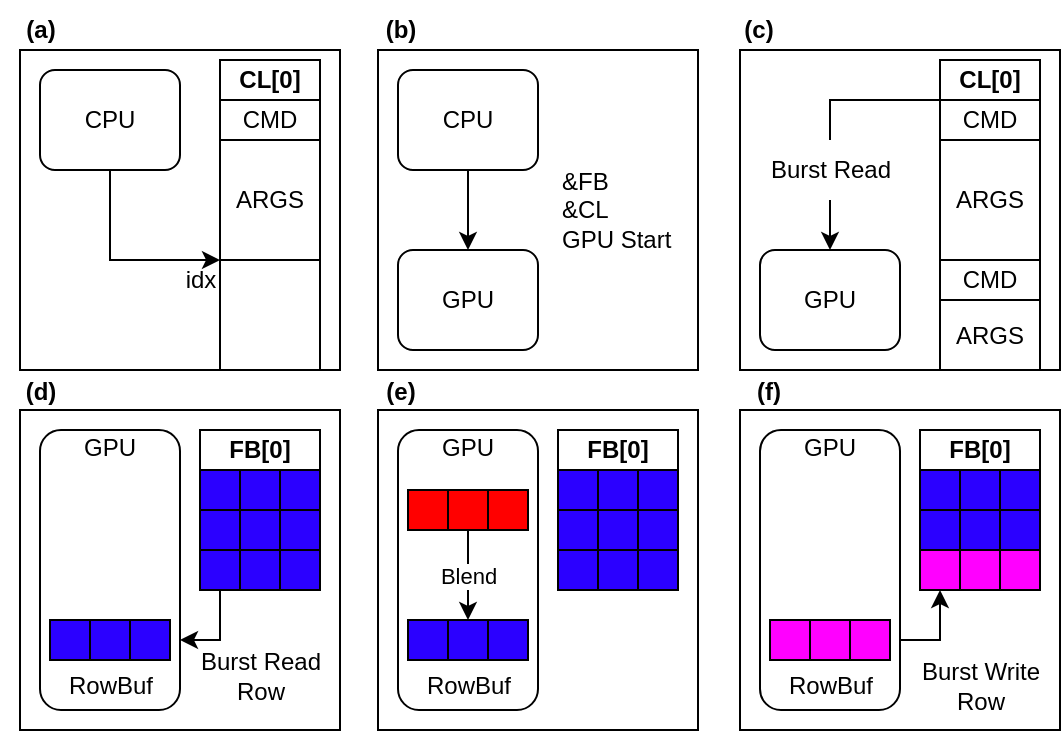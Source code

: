 <mxfile version="25.0.2">
  <diagram name="Page-1" id="QxRCR_6lXK5p34GTJcLH">
    <mxGraphModel dx="839" dy="777" grid="1" gridSize="10" guides="1" tooltips="1" connect="1" arrows="1" fold="1" page="1" pageScale="1" pageWidth="827" pageHeight="1169" math="0" shadow="0">
      <root>
        <mxCell id="0" />
        <mxCell id="1" parent="0" />
        <mxCell id="bfMx3XKlJeRKTi_p4pzo-1" value="" style="rounded=0;whiteSpace=wrap;html=1;" vertex="1" parent="1">
          <mxGeometry x="70" y="150" width="160" height="160" as="geometry" />
        </mxCell>
        <mxCell id="bfMx3XKlJeRKTi_p4pzo-12" value="&lt;b&gt;CL[0]&lt;/b&gt;" style="rounded=0;whiteSpace=wrap;html=1;" vertex="1" parent="1">
          <mxGeometry x="170" y="155" width="50" height="20" as="geometry" />
        </mxCell>
        <mxCell id="bfMx3XKlJeRKTi_p4pzo-13" value="CMD" style="rounded=0;whiteSpace=wrap;html=1;" vertex="1" parent="1">
          <mxGeometry x="170" y="175" width="50" height="20" as="geometry" />
        </mxCell>
        <mxCell id="bfMx3XKlJeRKTi_p4pzo-14" value="ARGS" style="rounded=0;whiteSpace=wrap;html=1;" vertex="1" parent="1">
          <mxGeometry x="170" y="195" width="50" height="60" as="geometry" />
        </mxCell>
        <mxCell id="bfMx3XKlJeRKTi_p4pzo-16" value="" style="rounded=0;whiteSpace=wrap;html=1;" vertex="1" parent="1">
          <mxGeometry x="170" y="255" width="50" height="55" as="geometry" />
        </mxCell>
        <mxCell id="bfMx3XKlJeRKTi_p4pzo-19" value="idx" style="text;html=1;align=center;verticalAlign=middle;resizable=0;points=[];autosize=1;strokeColor=none;fillColor=none;" vertex="1" parent="1">
          <mxGeometry x="140" y="250" width="40" height="30" as="geometry" />
        </mxCell>
        <mxCell id="bfMx3XKlJeRKTi_p4pzo-20" value="" style="endArrow=classic;html=1;rounded=0;entryX=0;entryY=0;entryDx=0;entryDy=0;exitX=0.5;exitY=1;exitDx=0;exitDy=0;" edge="1" parent="1" source="bfMx3XKlJeRKTi_p4pzo-21" target="bfMx3XKlJeRKTi_p4pzo-16">
          <mxGeometry width="50" height="50" relative="1" as="geometry">
            <mxPoint x="150" y="255" as="sourcePoint" />
            <mxPoint x="130" y="220" as="targetPoint" />
            <Array as="points">
              <mxPoint x="115" y="255" />
            </Array>
          </mxGeometry>
        </mxCell>
        <mxCell id="bfMx3XKlJeRKTi_p4pzo-21" value="CPU" style="rounded=1;whiteSpace=wrap;html=1;" vertex="1" parent="1">
          <mxGeometry x="80" y="160" width="70" height="50" as="geometry" />
        </mxCell>
        <mxCell id="bfMx3XKlJeRKTi_p4pzo-22" value="" style="rounded=0;whiteSpace=wrap;html=1;" vertex="1" parent="1">
          <mxGeometry x="430" y="150" width="160" height="160" as="geometry" />
        </mxCell>
        <mxCell id="bfMx3XKlJeRKTi_p4pzo-23" value="&lt;b&gt;CL[0]&lt;/b&gt;" style="rounded=0;whiteSpace=wrap;html=1;" vertex="1" parent="1">
          <mxGeometry x="530" y="155" width="50" height="20" as="geometry" />
        </mxCell>
        <mxCell id="bfMx3XKlJeRKTi_p4pzo-24" value="CMD" style="rounded=0;whiteSpace=wrap;html=1;" vertex="1" parent="1">
          <mxGeometry x="530" y="175" width="50" height="20" as="geometry" />
        </mxCell>
        <mxCell id="bfMx3XKlJeRKTi_p4pzo-25" value="ARGS" style="rounded=0;whiteSpace=wrap;html=1;" vertex="1" parent="1">
          <mxGeometry x="530" y="195" width="50" height="60" as="geometry" />
        </mxCell>
        <mxCell id="bfMx3XKlJeRKTi_p4pzo-27" value="GPU" style="rounded=1;whiteSpace=wrap;html=1;" vertex="1" parent="1">
          <mxGeometry x="440" y="250" width="70" height="50" as="geometry" />
        </mxCell>
        <mxCell id="bfMx3XKlJeRKTi_p4pzo-28" value="CMD" style="rounded=0;whiteSpace=wrap;html=1;" vertex="1" parent="1">
          <mxGeometry x="530" y="255" width="50" height="20" as="geometry" />
        </mxCell>
        <mxCell id="bfMx3XKlJeRKTi_p4pzo-29" value="ARGS" style="rounded=0;whiteSpace=wrap;html=1;" vertex="1" parent="1">
          <mxGeometry x="530" y="275" width="50" height="35" as="geometry" />
        </mxCell>
        <mxCell id="bfMx3XKlJeRKTi_p4pzo-30" value="" style="endArrow=classic;html=1;rounded=0;entryX=0.5;entryY=0;entryDx=0;entryDy=0;exitX=0;exitY=1;exitDx=0;exitDy=0;" edge="1" parent="1" source="bfMx3XKlJeRKTi_p4pzo-23" target="bfMx3XKlJeRKTi_p4pzo-27">
          <mxGeometry width="50" height="50" relative="1" as="geometry">
            <mxPoint x="400" y="270" as="sourcePoint" />
            <mxPoint x="450" y="220" as="targetPoint" />
            <Array as="points">
              <mxPoint x="475" y="175" />
            </Array>
          </mxGeometry>
        </mxCell>
        <mxCell id="bfMx3XKlJeRKTi_p4pzo-31" value="Burst Read" style="text;html=1;align=center;verticalAlign=middle;resizable=0;points=[];autosize=1;strokeColor=none;fillColor=default;" vertex="1" parent="1">
          <mxGeometry x="435" y="195" width="80" height="30" as="geometry" />
        </mxCell>
        <mxCell id="bfMx3XKlJeRKTi_p4pzo-32" value="" style="rounded=0;whiteSpace=wrap;html=1;" vertex="1" parent="1">
          <mxGeometry x="70" y="330" width="160" height="160" as="geometry" />
        </mxCell>
        <mxCell id="bfMx3XKlJeRKTi_p4pzo-33" value="GPU" style="rounded=1;whiteSpace=wrap;html=1;labelPosition=center;verticalLabelPosition=top;align=center;verticalAlign=bottom;spacing=-16;" vertex="1" parent="1">
          <mxGeometry x="80" y="340" width="70" height="140" as="geometry" />
        </mxCell>
        <mxCell id="bfMx3XKlJeRKTi_p4pzo-34" value="" style="rounded=0;whiteSpace=wrap;html=1;" vertex="1" parent="1">
          <mxGeometry x="160" y="360" width="60" height="60" as="geometry" />
        </mxCell>
        <mxCell id="bfMx3XKlJeRKTi_p4pzo-35" value="&lt;b&gt;FB[0]&lt;/b&gt;" style="rounded=0;whiteSpace=wrap;html=1;" vertex="1" parent="1">
          <mxGeometry x="160" y="340" width="60" height="20" as="geometry" />
        </mxCell>
        <mxCell id="bfMx3XKlJeRKTi_p4pzo-36" value="" style="rounded=0;whiteSpace=wrap;html=1;fontColor=#ff0000;fillColor=#2b00ff;" vertex="1" parent="1">
          <mxGeometry x="160" y="360" width="20" height="20" as="geometry" />
        </mxCell>
        <mxCell id="bfMx3XKlJeRKTi_p4pzo-38" value="" style="rounded=0;whiteSpace=wrap;html=1;fontColor=#ff0000;fillColor=#2b00ff;" vertex="1" parent="1">
          <mxGeometry x="180" y="360" width="20" height="20" as="geometry" />
        </mxCell>
        <mxCell id="bfMx3XKlJeRKTi_p4pzo-39" value="" style="rounded=0;whiteSpace=wrap;html=1;fontColor=#ff0000;fillColor=#2b00ff;" vertex="1" parent="1">
          <mxGeometry x="200" y="360" width="20" height="20" as="geometry" />
        </mxCell>
        <mxCell id="bfMx3XKlJeRKTi_p4pzo-40" value="" style="rounded=0;whiteSpace=wrap;html=1;fontColor=#ff0000;fillColor=#2b00ff;" vertex="1" parent="1">
          <mxGeometry x="160" y="380" width="20" height="20" as="geometry" />
        </mxCell>
        <mxCell id="bfMx3XKlJeRKTi_p4pzo-41" value="" style="rounded=0;whiteSpace=wrap;html=1;fontColor=#ff0000;fillColor=#2b00ff;" vertex="1" parent="1">
          <mxGeometry x="180" y="380" width="20" height="20" as="geometry" />
        </mxCell>
        <mxCell id="bfMx3XKlJeRKTi_p4pzo-42" value="" style="rounded=0;whiteSpace=wrap;html=1;fontColor=#ff0000;fillColor=#2b00ff;" vertex="1" parent="1">
          <mxGeometry x="200" y="380" width="20" height="20" as="geometry" />
        </mxCell>
        <mxCell id="bfMx3XKlJeRKTi_p4pzo-43" value="" style="rounded=0;whiteSpace=wrap;html=1;fontColor=#ff0000;fillColor=#2b00ff;" vertex="1" parent="1">
          <mxGeometry x="160" y="400" width="20" height="20" as="geometry" />
        </mxCell>
        <mxCell id="bfMx3XKlJeRKTi_p4pzo-44" value="" style="rounded=0;whiteSpace=wrap;html=1;fontColor=#ff0000;fillColor=#2b00ff;" vertex="1" parent="1">
          <mxGeometry x="180" y="400" width="20" height="20" as="geometry" />
        </mxCell>
        <mxCell id="bfMx3XKlJeRKTi_p4pzo-45" value="" style="rounded=0;whiteSpace=wrap;html=1;fontColor=#ff0000;fillColor=#2b00ff;" vertex="1" parent="1">
          <mxGeometry x="200" y="400" width="20" height="20" as="geometry" />
        </mxCell>
        <mxCell id="bfMx3XKlJeRKTi_p4pzo-46" value="" style="endArrow=classic;html=1;rounded=0;entryX=1;entryY=0.75;entryDx=0;entryDy=0;exitX=0.5;exitY=1;exitDx=0;exitDy=0;" edge="1" parent="1" source="bfMx3XKlJeRKTi_p4pzo-43" target="bfMx3XKlJeRKTi_p4pzo-33">
          <mxGeometry width="50" height="50" relative="1" as="geometry">
            <mxPoint x="90" y="480" as="sourcePoint" />
            <mxPoint x="140" y="430" as="targetPoint" />
            <Array as="points">
              <mxPoint x="170" y="445" />
            </Array>
          </mxGeometry>
        </mxCell>
        <mxCell id="bfMx3XKlJeRKTi_p4pzo-47" value="Burst Read&lt;div&gt;Row&lt;/div&gt;" style="text;html=1;align=center;verticalAlign=middle;resizable=0;points=[];autosize=1;strokeColor=none;fillColor=none;" vertex="1" parent="1">
          <mxGeometry x="150" y="442.5" width="80" height="40" as="geometry" />
        </mxCell>
        <mxCell id="bfMx3XKlJeRKTi_p4pzo-50" value="" style="rounded=0;whiteSpace=wrap;html=1;fontColor=#ff0000;fillColor=#2b00ff;" vertex="1" parent="1">
          <mxGeometry x="85" y="435" width="20" height="20" as="geometry" />
        </mxCell>
        <mxCell id="bfMx3XKlJeRKTi_p4pzo-51" value="" style="rounded=0;whiteSpace=wrap;html=1;fontColor=#ff0000;fillColor=#2b00ff;" vertex="1" parent="1">
          <mxGeometry x="105" y="435" width="20" height="20" as="geometry" />
        </mxCell>
        <mxCell id="bfMx3XKlJeRKTi_p4pzo-52" value="" style="rounded=0;whiteSpace=wrap;html=1;fontColor=#ff0000;fillColor=#2b00ff;" vertex="1" parent="1">
          <mxGeometry x="125" y="435" width="20" height="20" as="geometry" />
        </mxCell>
        <mxCell id="bfMx3XKlJeRKTi_p4pzo-72" value="" style="rounded=0;whiteSpace=wrap;html=1;" vertex="1" parent="1">
          <mxGeometry x="249" y="330" width="160" height="160" as="geometry" />
        </mxCell>
        <mxCell id="bfMx3XKlJeRKTi_p4pzo-73" value="GPU" style="rounded=1;whiteSpace=wrap;html=1;labelPosition=center;verticalLabelPosition=top;align=center;verticalAlign=bottom;spacing=-16;" vertex="1" parent="1">
          <mxGeometry x="259" y="340" width="70" height="140" as="geometry" />
        </mxCell>
        <mxCell id="bfMx3XKlJeRKTi_p4pzo-74" value="" style="rounded=0;whiteSpace=wrap;html=1;" vertex="1" parent="1">
          <mxGeometry x="339" y="360" width="60" height="60" as="geometry" />
        </mxCell>
        <mxCell id="bfMx3XKlJeRKTi_p4pzo-75" value="&lt;b&gt;FB[0]&lt;/b&gt;" style="rounded=0;whiteSpace=wrap;html=1;" vertex="1" parent="1">
          <mxGeometry x="339" y="340" width="60" height="20" as="geometry" />
        </mxCell>
        <mxCell id="bfMx3XKlJeRKTi_p4pzo-76" value="" style="rounded=0;whiteSpace=wrap;html=1;fontColor=#ff0000;fillColor=#2b00ff;" vertex="1" parent="1">
          <mxGeometry x="339" y="360" width="20" height="20" as="geometry" />
        </mxCell>
        <mxCell id="bfMx3XKlJeRKTi_p4pzo-77" value="" style="rounded=0;whiteSpace=wrap;html=1;fontColor=#ff0000;fillColor=#2b00ff;" vertex="1" parent="1">
          <mxGeometry x="359" y="360" width="20" height="20" as="geometry" />
        </mxCell>
        <mxCell id="bfMx3XKlJeRKTi_p4pzo-78" value="" style="rounded=0;whiteSpace=wrap;html=1;fontColor=#ff0000;fillColor=#2b00ff;" vertex="1" parent="1">
          <mxGeometry x="379" y="360" width="20" height="20" as="geometry" />
        </mxCell>
        <mxCell id="bfMx3XKlJeRKTi_p4pzo-79" value="" style="rounded=0;whiteSpace=wrap;html=1;fontColor=#ff0000;fillColor=#2b00ff;" vertex="1" parent="1">
          <mxGeometry x="339" y="380" width="20" height="20" as="geometry" />
        </mxCell>
        <mxCell id="bfMx3XKlJeRKTi_p4pzo-80" value="" style="rounded=0;whiteSpace=wrap;html=1;fontColor=#ff0000;fillColor=#2b00ff;" vertex="1" parent="1">
          <mxGeometry x="359" y="380" width="20" height="20" as="geometry" />
        </mxCell>
        <mxCell id="bfMx3XKlJeRKTi_p4pzo-81" value="" style="rounded=0;whiteSpace=wrap;html=1;fontColor=#ff0000;fillColor=#2b00ff;" vertex="1" parent="1">
          <mxGeometry x="379" y="380" width="20" height="20" as="geometry" />
        </mxCell>
        <mxCell id="bfMx3XKlJeRKTi_p4pzo-82" value="" style="rounded=0;whiteSpace=wrap;html=1;fontColor=#ff0000;fillColor=#2b00ff;" vertex="1" parent="1">
          <mxGeometry x="339" y="400" width="20" height="20" as="geometry" />
        </mxCell>
        <mxCell id="bfMx3XKlJeRKTi_p4pzo-83" value="" style="rounded=0;whiteSpace=wrap;html=1;fontColor=#ff0000;fillColor=#2b00ff;" vertex="1" parent="1">
          <mxGeometry x="359" y="400" width="20" height="20" as="geometry" />
        </mxCell>
        <mxCell id="bfMx3XKlJeRKTi_p4pzo-84" value="" style="rounded=0;whiteSpace=wrap;html=1;fontColor=#ff0000;fillColor=#2b00ff;" vertex="1" parent="1">
          <mxGeometry x="379" y="400" width="20" height="20" as="geometry" />
        </mxCell>
        <mxCell id="bfMx3XKlJeRKTi_p4pzo-87" value="" style="rounded=0;whiteSpace=wrap;html=1;fontColor=#ff0000;fillColor=#2b00ff;" vertex="1" parent="1">
          <mxGeometry x="264" y="435" width="20" height="20" as="geometry" />
        </mxCell>
        <mxCell id="bfMx3XKlJeRKTi_p4pzo-88" value="" style="rounded=0;whiteSpace=wrap;html=1;fontColor=#ff0000;fillColor=#2b00ff;" vertex="1" parent="1">
          <mxGeometry x="284" y="435" width="20" height="20" as="geometry" />
        </mxCell>
        <mxCell id="bfMx3XKlJeRKTi_p4pzo-89" value="" style="rounded=0;whiteSpace=wrap;html=1;fontColor=#ff0000;fillColor=#2b00ff;" vertex="1" parent="1">
          <mxGeometry x="304" y="435" width="20" height="20" as="geometry" />
        </mxCell>
        <mxCell id="bfMx3XKlJeRKTi_p4pzo-90" value="RowBuf" style="text;html=1;align=center;verticalAlign=middle;resizable=0;points=[];autosize=1;strokeColor=none;fillColor=none;" vertex="1" parent="1">
          <mxGeometry x="80" y="452.5" width="70" height="30" as="geometry" />
        </mxCell>
        <mxCell id="bfMx3XKlJeRKTi_p4pzo-91" value="RowBuf" style="text;html=1;align=center;verticalAlign=middle;resizable=0;points=[];autosize=1;strokeColor=none;fillColor=none;" vertex="1" parent="1">
          <mxGeometry x="259" y="452.5" width="70" height="30" as="geometry" />
        </mxCell>
        <mxCell id="bfMx3XKlJeRKTi_p4pzo-97" value="" style="rounded=0;whiteSpace=wrap;html=1;fontColor=#ff0000;fillColor=#FF0000;" vertex="1" parent="1">
          <mxGeometry x="264" y="370" width="20" height="20" as="geometry" />
        </mxCell>
        <mxCell id="bfMx3XKlJeRKTi_p4pzo-100" value="" style="rounded=0;whiteSpace=wrap;html=1;fontColor=#ff0000;fillColor=#FF0000;" vertex="1" parent="1">
          <mxGeometry x="284" y="370" width="20" height="20" as="geometry" />
        </mxCell>
        <mxCell id="bfMx3XKlJeRKTi_p4pzo-101" value="" style="rounded=0;whiteSpace=wrap;html=1;fontColor=#ff0000;fillColor=#FF0000;" vertex="1" parent="1">
          <mxGeometry x="304" y="370" width="20" height="20" as="geometry" />
        </mxCell>
        <mxCell id="bfMx3XKlJeRKTi_p4pzo-104" value="" style="endArrow=classic;html=1;rounded=0;entryX=0.5;entryY=0;entryDx=0;entryDy=0;exitX=0.5;exitY=1;exitDx=0;exitDy=0;" edge="1" parent="1" source="bfMx3XKlJeRKTi_p4pzo-100" target="bfMx3XKlJeRKTi_p4pzo-88">
          <mxGeometry relative="1" as="geometry">
            <mxPoint x="229" y="400" as="sourcePoint" />
            <mxPoint x="329" y="400" as="targetPoint" />
          </mxGeometry>
        </mxCell>
        <mxCell id="bfMx3XKlJeRKTi_p4pzo-105" value="Blend" style="edgeLabel;resizable=0;html=1;;align=center;verticalAlign=middle;" connectable="0" vertex="1" parent="bfMx3XKlJeRKTi_p4pzo-104">
          <mxGeometry relative="1" as="geometry" />
        </mxCell>
        <mxCell id="bfMx3XKlJeRKTi_p4pzo-107" value="" style="rounded=0;whiteSpace=wrap;html=1;" vertex="1" parent="1">
          <mxGeometry x="430" y="330" width="160" height="160" as="geometry" />
        </mxCell>
        <mxCell id="bfMx3XKlJeRKTi_p4pzo-108" value="GPU" style="rounded=1;whiteSpace=wrap;html=1;labelPosition=center;verticalLabelPosition=top;align=center;verticalAlign=bottom;spacing=-16;" vertex="1" parent="1">
          <mxGeometry x="440" y="340" width="70" height="140" as="geometry" />
        </mxCell>
        <mxCell id="bfMx3XKlJeRKTi_p4pzo-109" value="" style="rounded=0;whiteSpace=wrap;html=1;" vertex="1" parent="1">
          <mxGeometry x="520" y="360" width="60" height="60" as="geometry" />
        </mxCell>
        <mxCell id="bfMx3XKlJeRKTi_p4pzo-110" value="&lt;b&gt;FB[0]&lt;/b&gt;" style="rounded=0;whiteSpace=wrap;html=1;" vertex="1" parent="1">
          <mxGeometry x="520" y="340" width="60" height="20" as="geometry" />
        </mxCell>
        <mxCell id="bfMx3XKlJeRKTi_p4pzo-111" value="" style="rounded=0;whiteSpace=wrap;html=1;fontColor=#ff0000;fillColor=#2b00ff;" vertex="1" parent="1">
          <mxGeometry x="520" y="360" width="20" height="20" as="geometry" />
        </mxCell>
        <mxCell id="bfMx3XKlJeRKTi_p4pzo-112" value="" style="rounded=0;whiteSpace=wrap;html=1;fontColor=#ff0000;fillColor=#2b00ff;" vertex="1" parent="1">
          <mxGeometry x="540" y="360" width="20" height="20" as="geometry" />
        </mxCell>
        <mxCell id="bfMx3XKlJeRKTi_p4pzo-113" value="" style="rounded=0;whiteSpace=wrap;html=1;fontColor=#ff0000;fillColor=#2b00ff;" vertex="1" parent="1">
          <mxGeometry x="560" y="360" width="20" height="20" as="geometry" />
        </mxCell>
        <mxCell id="bfMx3XKlJeRKTi_p4pzo-114" value="" style="rounded=0;whiteSpace=wrap;html=1;fontColor=#ff0000;fillColor=#2b00ff;" vertex="1" parent="1">
          <mxGeometry x="520" y="380" width="20" height="20" as="geometry" />
        </mxCell>
        <mxCell id="bfMx3XKlJeRKTi_p4pzo-115" value="" style="rounded=0;whiteSpace=wrap;html=1;fontColor=#ff0000;fillColor=#2b00ff;" vertex="1" parent="1">
          <mxGeometry x="540" y="380" width="20" height="20" as="geometry" />
        </mxCell>
        <mxCell id="bfMx3XKlJeRKTi_p4pzo-116" value="" style="rounded=0;whiteSpace=wrap;html=1;fontColor=#ff0000;fillColor=#2b00ff;" vertex="1" parent="1">
          <mxGeometry x="560" y="380" width="20" height="20" as="geometry" />
        </mxCell>
        <mxCell id="bfMx3XKlJeRKTi_p4pzo-123" value="RowBuf" style="text;html=1;align=center;verticalAlign=middle;resizable=0;points=[];autosize=1;strokeColor=none;fillColor=none;" vertex="1" parent="1">
          <mxGeometry x="440" y="452.5" width="70" height="30" as="geometry" />
        </mxCell>
        <mxCell id="bfMx3XKlJeRKTi_p4pzo-92" value="" style="rounded=0;whiteSpace=wrap;html=1;fontColor=#ff0000;fillColor=#FF00FF;" vertex="1" parent="1">
          <mxGeometry x="445" y="435" width="20" height="20" as="geometry" />
        </mxCell>
        <mxCell id="bfMx3XKlJeRKTi_p4pzo-129" value="" style="rounded=0;whiteSpace=wrap;html=1;fontColor=#ff0000;fillColor=#FF00FF;" vertex="1" parent="1">
          <mxGeometry x="465" y="435" width="20" height="20" as="geometry" />
        </mxCell>
        <mxCell id="bfMx3XKlJeRKTi_p4pzo-130" value="" style="rounded=0;whiteSpace=wrap;html=1;fontColor=#ff0000;fillColor=#FF00FF;" vertex="1" parent="1">
          <mxGeometry x="485" y="435" width="20" height="20" as="geometry" />
        </mxCell>
        <mxCell id="bfMx3XKlJeRKTi_p4pzo-131" value="" style="endArrow=classic;html=1;rounded=0;entryX=0.5;entryY=1;entryDx=0;entryDy=0;exitX=1;exitY=0.75;exitDx=0;exitDy=0;" edge="1" parent="1" source="bfMx3XKlJeRKTi_p4pzo-108">
          <mxGeometry width="50" height="50" relative="1" as="geometry">
            <mxPoint x="480" y="390" as="sourcePoint" />
            <mxPoint x="530" y="420" as="targetPoint" />
            <Array as="points">
              <mxPoint x="530" y="445" />
            </Array>
          </mxGeometry>
        </mxCell>
        <mxCell id="bfMx3XKlJeRKTi_p4pzo-132" value="Burst Write&lt;div&gt;Row&lt;/div&gt;" style="text;html=1;align=center;verticalAlign=middle;resizable=0;points=[];autosize=1;strokeColor=none;fillColor=none;" vertex="1" parent="1">
          <mxGeometry x="510" y="447.5" width="80" height="40" as="geometry" />
        </mxCell>
        <mxCell id="bfMx3XKlJeRKTi_p4pzo-133" value="" style="rounded=0;whiteSpace=wrap;html=1;fontColor=#ff0000;fillColor=#FF00FF;" vertex="1" parent="1">
          <mxGeometry x="520" y="400" width="20" height="20" as="geometry" />
        </mxCell>
        <mxCell id="bfMx3XKlJeRKTi_p4pzo-134" value="" style="rounded=0;whiteSpace=wrap;html=1;fontColor=#ff0000;fillColor=#FF00FF;" vertex="1" parent="1">
          <mxGeometry x="540" y="400" width="20" height="20" as="geometry" />
        </mxCell>
        <mxCell id="bfMx3XKlJeRKTi_p4pzo-135" value="" style="rounded=0;whiteSpace=wrap;html=1;fontColor=#ff0000;fillColor=#FF00FF;" vertex="1" parent="1">
          <mxGeometry x="560" y="400" width="20" height="20" as="geometry" />
        </mxCell>
        <mxCell id="bfMx3XKlJeRKTi_p4pzo-136" value="" style="rounded=0;whiteSpace=wrap;html=1;" vertex="1" parent="1">
          <mxGeometry x="249" y="150" width="160" height="160" as="geometry" />
        </mxCell>
        <mxCell id="bfMx3XKlJeRKTi_p4pzo-137" value="CPU" style="rounded=1;whiteSpace=wrap;html=1;" vertex="1" parent="1">
          <mxGeometry x="259" y="160" width="70" height="50" as="geometry" />
        </mxCell>
        <mxCell id="bfMx3XKlJeRKTi_p4pzo-138" value="GPU" style="rounded=1;whiteSpace=wrap;html=1;" vertex="1" parent="1">
          <mxGeometry x="259" y="250" width="70" height="50" as="geometry" />
        </mxCell>
        <mxCell id="bfMx3XKlJeRKTi_p4pzo-139" value="" style="endArrow=classic;html=1;rounded=0;entryX=0.5;entryY=0;entryDx=0;entryDy=0;exitX=0.5;exitY=1;exitDx=0;exitDy=0;" edge="1" parent="1" source="bfMx3XKlJeRKTi_p4pzo-137" target="bfMx3XKlJeRKTi_p4pzo-138">
          <mxGeometry width="50" height="50" relative="1" as="geometry">
            <mxPoint x="340" y="260" as="sourcePoint" />
            <mxPoint x="390" y="210" as="targetPoint" />
          </mxGeometry>
        </mxCell>
        <mxCell id="bfMx3XKlJeRKTi_p4pzo-140" value="&amp;amp;FB&lt;div&gt;&amp;amp;CL&lt;/div&gt;&lt;div&gt;GPU Start&lt;/div&gt;" style="text;html=1;align=left;verticalAlign=middle;resizable=0;points=[];autosize=1;strokeColor=none;fillColor=none;" vertex="1" parent="1">
          <mxGeometry x="339" y="200" width="80" height="60" as="geometry" />
        </mxCell>
        <mxCell id="bfMx3XKlJeRKTi_p4pzo-141" value="&lt;b&gt;(a)&lt;/b&gt;" style="text;html=1;align=center;verticalAlign=middle;resizable=0;points=[];autosize=1;strokeColor=none;fillColor=none;" vertex="1" parent="1">
          <mxGeometry x="60" y="125" width="40" height="30" as="geometry" />
        </mxCell>
        <mxCell id="bfMx3XKlJeRKTi_p4pzo-143" value="&lt;b&gt;(b)&lt;/b&gt;" style="text;html=1;align=center;verticalAlign=middle;resizable=0;points=[];autosize=1;strokeColor=none;fillColor=none;" vertex="1" parent="1">
          <mxGeometry x="240" y="125" width="40" height="30" as="geometry" />
        </mxCell>
        <mxCell id="bfMx3XKlJeRKTi_p4pzo-144" value="&lt;b&gt;(c)&lt;/b&gt;" style="text;html=1;align=center;verticalAlign=middle;resizable=0;points=[];autosize=1;strokeColor=none;fillColor=none;" vertex="1" parent="1">
          <mxGeometry x="419" y="125" width="40" height="30" as="geometry" />
        </mxCell>
        <mxCell id="bfMx3XKlJeRKTi_p4pzo-145" value="&lt;b&gt;(d)&lt;/b&gt;" style="text;html=1;align=center;verticalAlign=top;resizable=0;points=[];autosize=1;strokeColor=none;fillColor=none;spacingRight=0;spacing=1;labelPosition=center;verticalLabelPosition=bottom;" vertex="1" parent="1">
          <mxGeometry x="65" y="277.5" width="30" height="30" as="geometry" />
        </mxCell>
        <mxCell id="bfMx3XKlJeRKTi_p4pzo-147" value="&lt;b&gt;(e)&lt;/b&gt;" style="text;html=1;align=center;verticalAlign=top;resizable=0;points=[];autosize=1;strokeColor=none;fillColor=none;spacingRight=0;spacing=1;labelPosition=center;verticalLabelPosition=bottom;" vertex="1" parent="1">
          <mxGeometry x="245" y="277.5" width="30" height="30" as="geometry" />
        </mxCell>
        <mxCell id="bfMx3XKlJeRKTi_p4pzo-148" value="&lt;b&gt;(f)&lt;/b&gt;" style="text;html=1;align=center;verticalAlign=top;resizable=0;points=[];autosize=1;strokeColor=none;fillColor=none;spacingRight=0;spacing=1;labelPosition=center;verticalLabelPosition=bottom;" vertex="1" parent="1">
          <mxGeometry x="429" y="277.5" width="30" height="30" as="geometry" />
        </mxCell>
      </root>
    </mxGraphModel>
  </diagram>
</mxfile>

